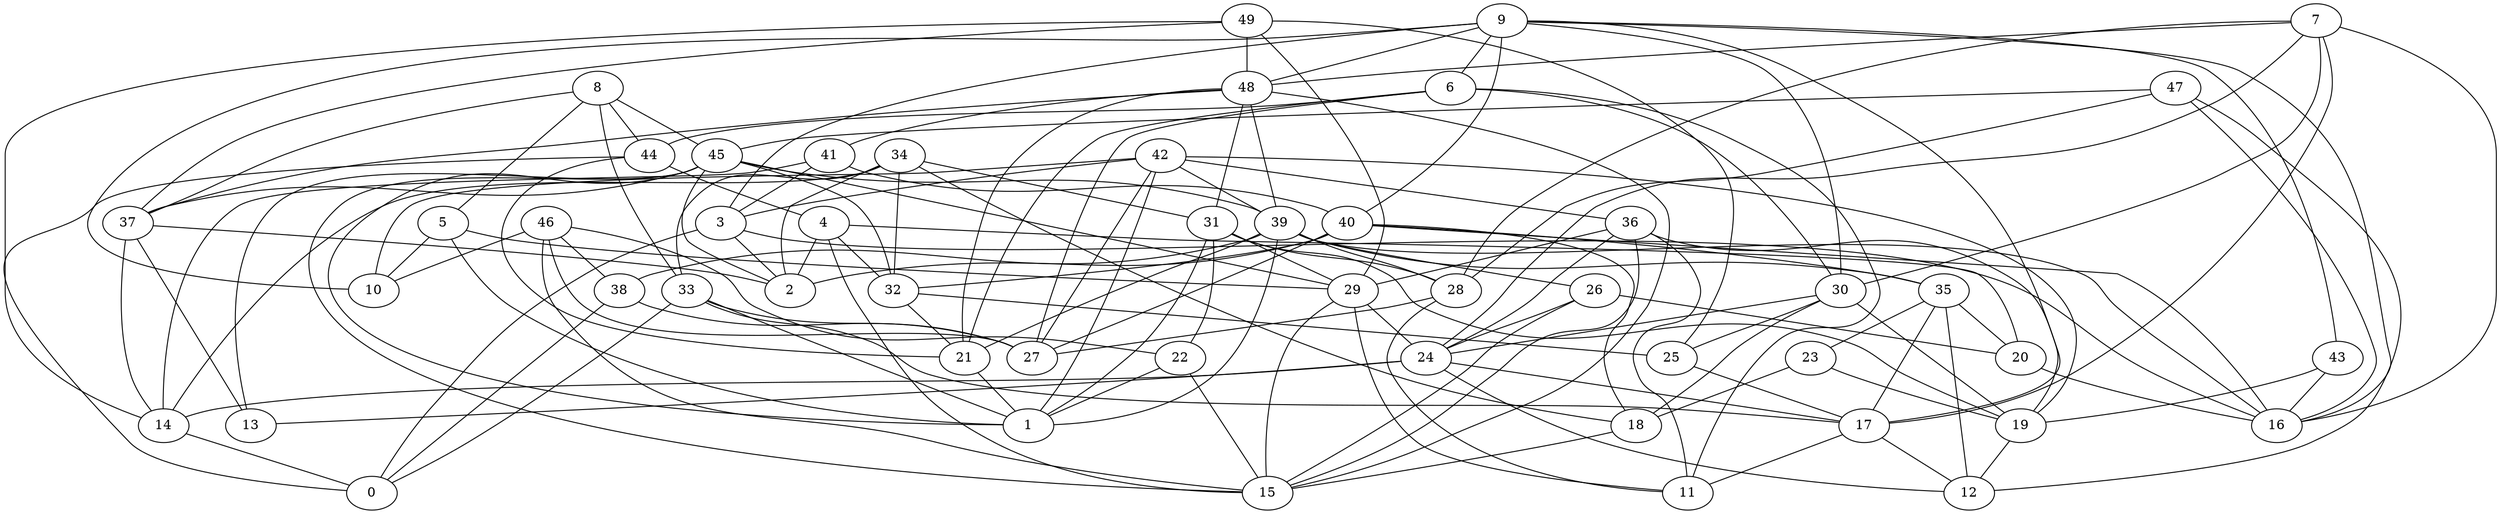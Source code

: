 digraph GG_graph {

subgraph G_graph {
edge [color = black]
"8" -> "5" [dir = none]
"8" -> "37" [dir = none]
"8" -> "44" [dir = none]
"8" -> "33" [dir = none]
"8" -> "45" [dir = none]
"33" -> "0" [dir = none]
"33" -> "1" [dir = none]
"33" -> "17" [dir = none]
"33" -> "27" [dir = none]
"43" -> "16" [dir = none]
"43" -> "19" [dir = none]
"20" -> "16" [dir = none]
"5" -> "10" [dir = none]
"5" -> "29" [dir = none]
"5" -> "1" [dir = none]
"48" -> "41" [dir = none]
"48" -> "39" [dir = none]
"48" -> "31" [dir = none]
"48" -> "15" [dir = none]
"48" -> "37" [dir = none]
"48" -> "21" [dir = none]
"18" -> "15" [dir = none]
"22" -> "15" [dir = none]
"22" -> "1" [dir = none]
"23" -> "18" [dir = none]
"23" -> "19" [dir = none]
"21" -> "1" [dir = none]
"19" -> "12" [dir = none]
"36" -> "15" [dir = none]
"36" -> "29" [dir = none]
"36" -> "19" [dir = none]
"36" -> "11" [dir = none]
"36" -> "24" [dir = none]
"42" -> "10" [dir = none]
"42" -> "39" [dir = none]
"42" -> "27" [dir = none]
"42" -> "1" [dir = none]
"42" -> "19" [dir = none]
"42" -> "36" [dir = none]
"49" -> "48" [dir = none]
"49" -> "25" [dir = none]
"49" -> "29" [dir = none]
"49" -> "14" [dir = none]
"49" -> "37" [dir = none]
"26" -> "15" [dir = none]
"26" -> "20" [dir = none]
"26" -> "24" [dir = none]
"32" -> "21" [dir = none]
"32" -> "25" [dir = none]
"7" -> "16" [dir = none]
"7" -> "30" [dir = none]
"7" -> "48" [dir = none]
"7" -> "28" [dir = none]
"7" -> "17" [dir = none]
"46" -> "22" [dir = none]
"46" -> "27" [dir = none]
"46" -> "38" [dir = none]
"46" -> "10" [dir = none]
"46" -> "15" [dir = none]
"47" -> "28" [dir = none]
"47" -> "45" [dir = none]
"47" -> "16" [dir = none]
"47" -> "12" [dir = none]
"9" -> "30" [dir = none]
"9" -> "43" [dir = none]
"9" -> "16" [dir = none]
"9" -> "3" [dir = none]
"9" -> "48" [dir = none]
"9" -> "17" [dir = none]
"9" -> "6" [dir = none]
"9" -> "40" [dir = none]
"9" -> "10" [dir = none]
"17" -> "11" [dir = none]
"17" -> "12" [dir = none]
"40" -> "18" [dir = none]
"40" -> "32" [dir = none]
"40" -> "16" [dir = none]
"40" -> "27" [dir = none]
"40" -> "2" [dir = none]
"40" -> "35" [dir = none]
"29" -> "15" [dir = none]
"29" -> "11" [dir = none]
"29" -> "24" [dir = none]
"37" -> "2" [dir = none]
"37" -> "14" [dir = none]
"37" -> "13" [dir = none]
"44" -> "21" [dir = none]
"44" -> "4" [dir = none]
"44" -> "0" [dir = none]
"38" -> "27" [dir = none]
"38" -> "0" [dir = none]
"35" -> "12" [dir = none]
"35" -> "23" [dir = none]
"35" -> "20" [dir = none]
"35" -> "17" [dir = none]
"28" -> "27" [dir = none]
"28" -> "11" [dir = none]
"41" -> "40" [dir = none]
"41" -> "14" [dir = none]
"41" -> "3" [dir = none]
"24" -> "17" [dir = none]
"24" -> "13" [dir = none]
"24" -> "12" [dir = none]
"24" -> "14" [dir = none]
"39" -> "38" [dir = none]
"39" -> "1" [dir = none]
"39" -> "16" [dir = none]
"39" -> "35" [dir = none]
"39" -> "26" [dir = none]
"39" -> "21" [dir = none]
"39" -> "28" [dir = none]
"31" -> "1" [dir = none]
"31" -> "19" [dir = none]
"31" -> "22" [dir = none]
"31" -> "28" [dir = none]
"31" -> "29" [dir = none]
"14" -> "0" [dir = none]
"34" -> "14" [dir = none]
"34" -> "33" [dir = none]
"34" -> "32" [dir = none]
"34" -> "18" [dir = none]
"34" -> "2" [dir = none]
"34" -> "31" [dir = none]
"4" -> "20" [dir = none]
"4" -> "32" [dir = none]
"4" -> "15" [dir = none]
"4" -> "2" [dir = none]
"6" -> "11" [dir = none]
"6" -> "21" [dir = none]
"6" -> "27" [dir = none]
"6" -> "30" [dir = none]
"6" -> "44" [dir = none]
"30" -> "24" [dir = none]
"30" -> "19" [dir = none]
"30" -> "18" [dir = none]
"3" -> "2" [dir = none]
"3" -> "16" [dir = none]
"3" -> "0" [dir = none]
"45" -> "13" [dir = none]
"45" -> "32" [dir = none]
"45" -> "37" [dir = none]
"45" -> "2" [dir = none]
"45" -> "1" [dir = none]
"45" -> "15" [dir = none]
"45" -> "29" [dir = none]
"45" -> "39" [dir = none]
"25" -> "17" [dir = none]
"30" -> "25" [dir = none]
"42" -> "3" [dir = none]
"7" -> "24" [dir = none]
}

}
